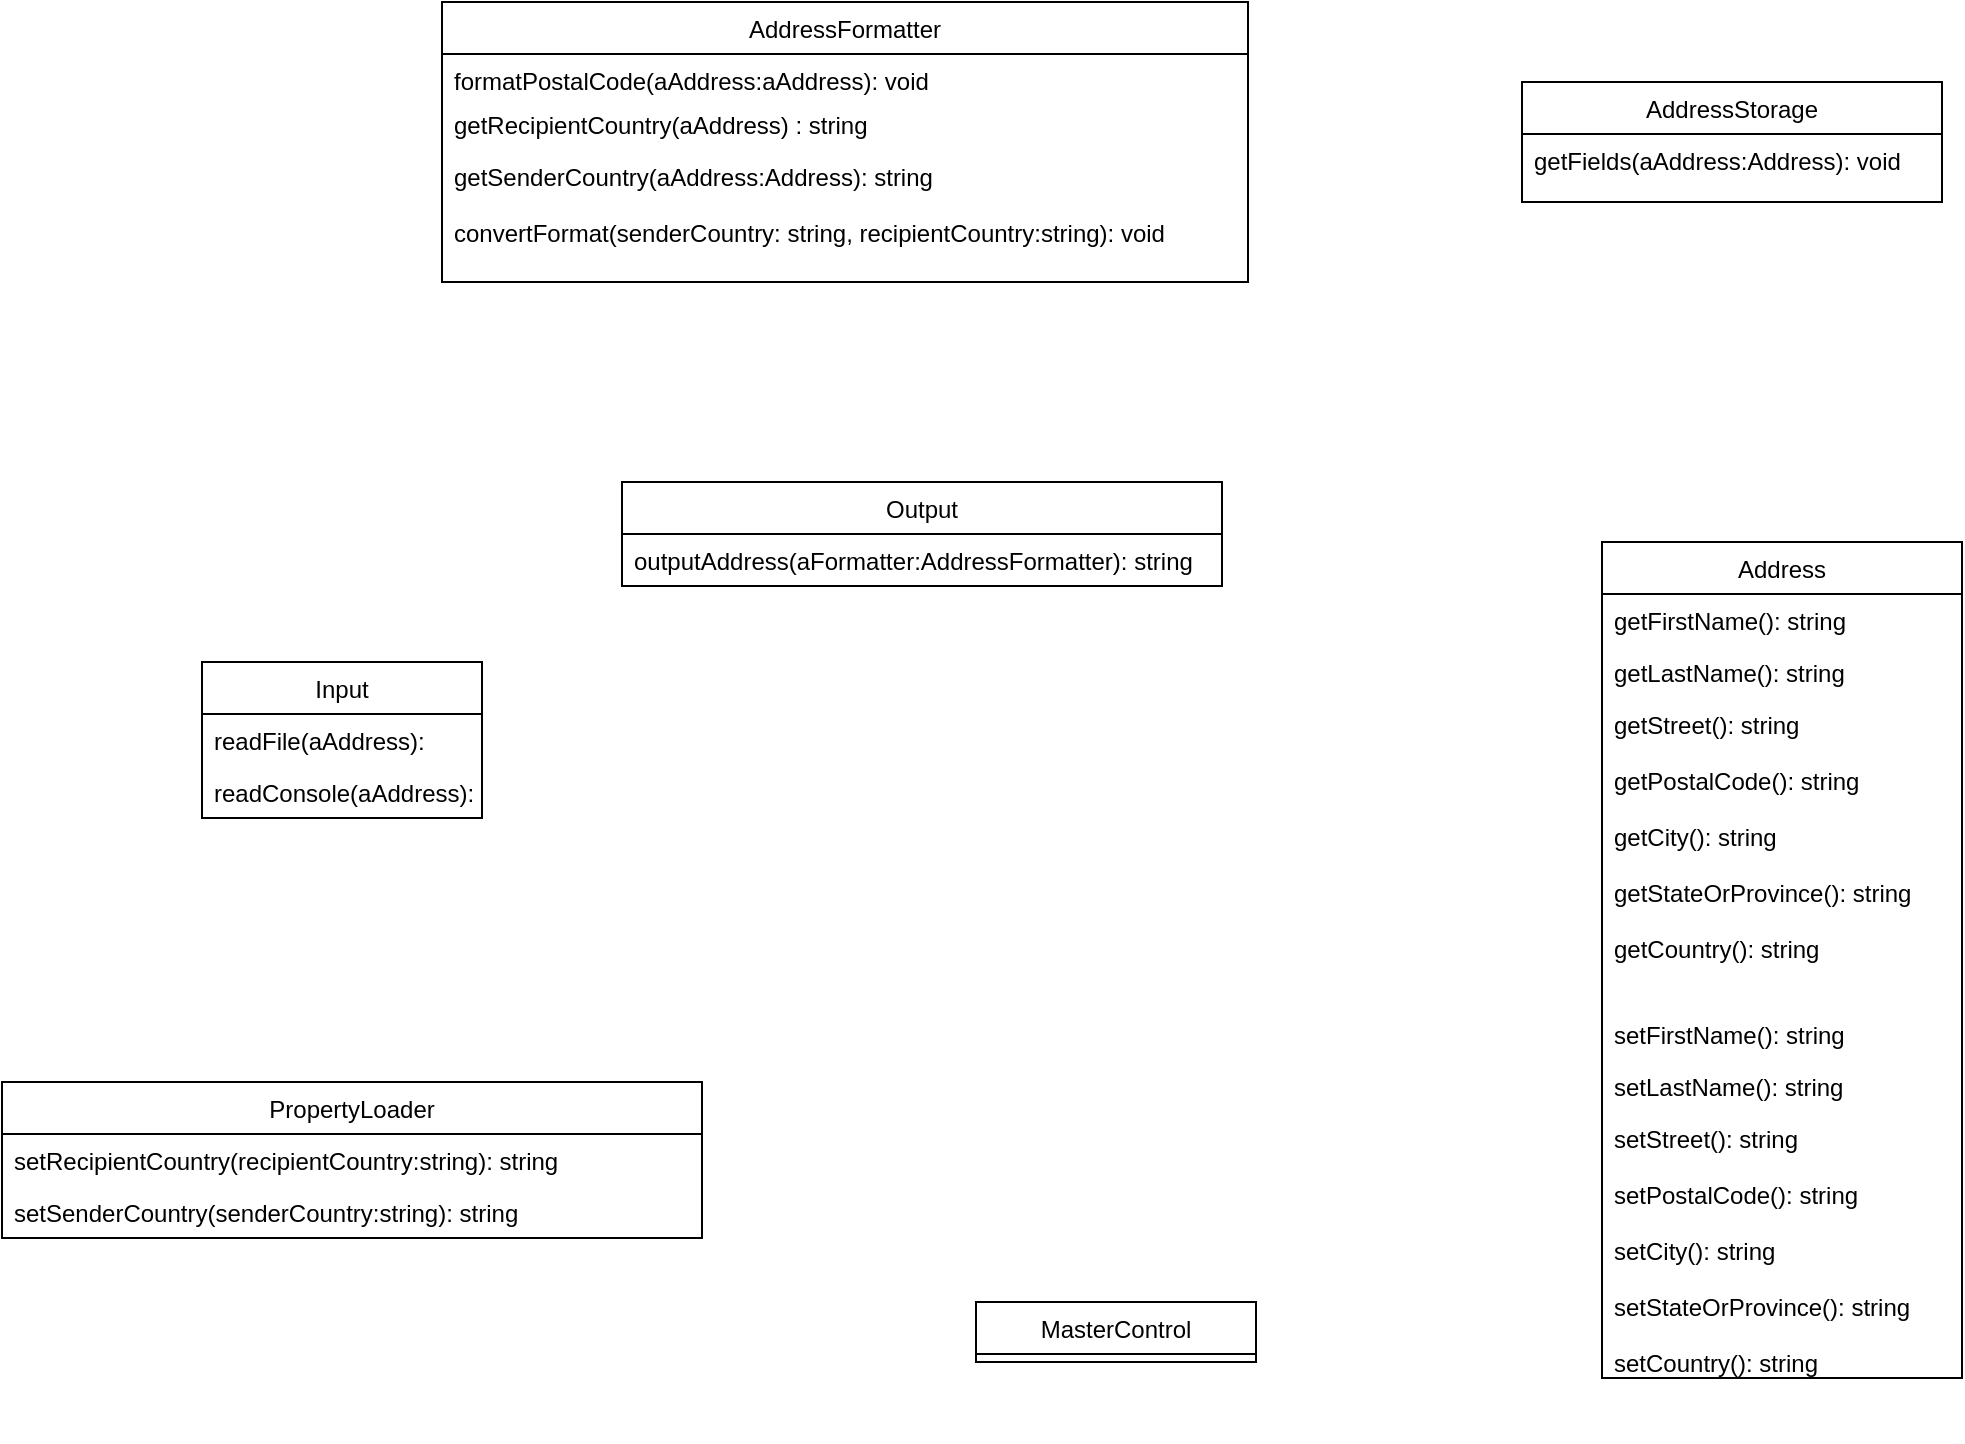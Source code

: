 <mxfile version="14.2.7" type="github">
  <diagram name="Page-1" id="929967ad-93f9-6ef4-fab6-5d389245f69c">
    <mxGraphModel dx="1186" dy="875" grid="1" gridSize="10" guides="1" tooltips="1" connect="1" arrows="1" fold="1" page="1" pageScale="1.5" pageWidth="1169" pageHeight="826" background="none" math="0" shadow="0">
      <root>
        <mxCell id="0" style=";html=1;" />
        <mxCell id="1" style=";html=1;" parent="0" />
        <mxCell id="BPb1q2xjMMaSEA_R7cb4-1" value="Input" style="swimlane;fontStyle=0;childLayout=stackLayout;horizontal=1;startSize=26;fillColor=none;horizontalStack=0;resizeParent=1;resizeParentMax=0;resizeLast=0;collapsible=1;marginBottom=0;" parent="1" vertex="1">
          <mxGeometry x="610" y="380" width="140" height="78" as="geometry" />
        </mxCell>
        <mxCell id="BPb1q2xjMMaSEA_R7cb4-2" value="readFile(aAddress):" style="text;strokeColor=none;fillColor=none;align=left;verticalAlign=top;spacingLeft=4;spacingRight=4;overflow=hidden;rotatable=0;points=[[0,0.5],[1,0.5]];portConstraint=eastwest;" parent="BPb1q2xjMMaSEA_R7cb4-1" vertex="1">
          <mxGeometry y="26" width="140" height="26" as="geometry" />
        </mxCell>
        <mxCell id="BPb1q2xjMMaSEA_R7cb4-3" value="readConsole(aAddress):" style="text;strokeColor=none;fillColor=none;align=left;verticalAlign=top;spacingLeft=4;spacingRight=4;overflow=hidden;rotatable=0;points=[[0,0.5],[1,0.5]];portConstraint=eastwest;" parent="BPb1q2xjMMaSEA_R7cb4-1" vertex="1">
          <mxGeometry y="52" width="140" height="26" as="geometry" />
        </mxCell>
        <mxCell id="BPb1q2xjMMaSEA_R7cb4-5" value="AddressFormatter" style="swimlane;fontStyle=0;childLayout=stackLayout;horizontal=1;startSize=26;fillColor=none;horizontalStack=0;resizeParent=1;resizeParentMax=0;resizeLast=0;collapsible=1;marginBottom=0;" parent="1" vertex="1">
          <mxGeometry x="730" y="50" width="403" height="140" as="geometry" />
        </mxCell>
        <mxCell id="BPb1q2xjMMaSEA_R7cb4-6" value="formatPostalCode(aAddress:aAddress): void" style="text;strokeColor=none;fillColor=none;align=left;verticalAlign=top;spacingLeft=4;spacingRight=4;overflow=hidden;rotatable=0;points=[[0,0.5],[1,0.5]];portConstraint=eastwest;" parent="BPb1q2xjMMaSEA_R7cb4-5" vertex="1">
          <mxGeometry y="26" width="403" height="22" as="geometry" />
        </mxCell>
        <mxCell id="BPb1q2xjMMaSEA_R7cb4-7" value="getRecipientCountry(aAddress) : string" style="text;strokeColor=none;fillColor=none;align=left;verticalAlign=top;spacingLeft=4;spacingRight=4;overflow=hidden;rotatable=0;points=[[0,0.5],[1,0.5]];portConstraint=eastwest;" parent="BPb1q2xjMMaSEA_R7cb4-5" vertex="1">
          <mxGeometry y="48" width="403" height="26" as="geometry" />
        </mxCell>
        <mxCell id="BPb1q2xjMMaSEA_R7cb4-8" value="getSenderCountry(aAddress:Address): string&#xa;&#xa;convertFormat(senderCountry: string, recipientCountry:string): void" style="text;strokeColor=none;fillColor=none;align=left;verticalAlign=top;spacingLeft=4;spacingRight=4;overflow=hidden;rotatable=0;points=[[0,0.5],[1,0.5]];portConstraint=eastwest;" parent="BPb1q2xjMMaSEA_R7cb4-5" vertex="1">
          <mxGeometry y="74" width="403" height="66" as="geometry" />
        </mxCell>
        <mxCell id="BPb1q2xjMMaSEA_R7cb4-9" value="Output" style="swimlane;fontStyle=0;childLayout=stackLayout;horizontal=1;startSize=26;fillColor=none;horizontalStack=0;resizeParent=1;resizeParentMax=0;resizeLast=0;collapsible=1;marginBottom=0;" parent="1" vertex="1">
          <mxGeometry x="820" y="290" width="300" height="52" as="geometry" />
        </mxCell>
        <mxCell id="BPb1q2xjMMaSEA_R7cb4-10" value="outputAddress(aFormatter:AddressFormatter): string" style="text;strokeColor=none;fillColor=none;align=left;verticalAlign=top;spacingLeft=4;spacingRight=4;overflow=hidden;rotatable=0;points=[[0,0.5],[1,0.5]];portConstraint=eastwest;" parent="BPb1q2xjMMaSEA_R7cb4-9" vertex="1">
          <mxGeometry y="26" width="300" height="26" as="geometry" />
        </mxCell>
        <mxCell id="BPb1q2xjMMaSEA_R7cb4-13" value="AddressStorage" style="swimlane;fontStyle=0;childLayout=stackLayout;horizontal=1;startSize=26;fillColor=none;horizontalStack=0;resizeParent=1;resizeParentMax=0;resizeLast=0;collapsible=1;marginBottom=0;" parent="1" vertex="1">
          <mxGeometry x="1270" y="90" width="210" height="60" as="geometry" />
        </mxCell>
        <mxCell id="BPb1q2xjMMaSEA_R7cb4-14" value="getFields(aAddress:Address): void" style="text;strokeColor=none;fillColor=none;align=left;verticalAlign=top;spacingLeft=4;spacingRight=4;overflow=hidden;rotatable=0;points=[[0,0.5],[1,0.5]];portConstraint=eastwest;" parent="BPb1q2xjMMaSEA_R7cb4-13" vertex="1">
          <mxGeometry y="26" width="210" height="34" as="geometry" />
        </mxCell>
        <mxCell id="AUXMmanpsPG20B2vkFv7-19" style="edgeStyle=orthogonalEdgeStyle;rounded=0;orthogonalLoop=1;jettySize=auto;html=1;exitX=1;exitY=0.5;exitDx=0;exitDy=0;" edge="1" parent="BPb1q2xjMMaSEA_R7cb4-13" source="BPb1q2xjMMaSEA_R7cb4-14" target="BPb1q2xjMMaSEA_R7cb4-14">
          <mxGeometry relative="1" as="geometry" />
        </mxCell>
        <mxCell id="BPb1q2xjMMaSEA_R7cb4-17" value="PropertyLoader" style="swimlane;fontStyle=0;childLayout=stackLayout;horizontal=1;startSize=26;fillColor=none;horizontalStack=0;resizeParent=1;resizeParentMax=0;resizeLast=0;collapsible=1;marginBottom=0;" parent="1" vertex="1">
          <mxGeometry x="510" y="590" width="350" height="78" as="geometry" />
        </mxCell>
        <mxCell id="BPb1q2xjMMaSEA_R7cb4-18" value="setRecipientCountry(recipientCountry:string): string" style="text;strokeColor=none;fillColor=none;align=left;verticalAlign=top;spacingLeft=4;spacingRight=4;overflow=hidden;rotatable=0;points=[[0,0.5],[1,0.5]];portConstraint=eastwest;" parent="BPb1q2xjMMaSEA_R7cb4-17" vertex="1">
          <mxGeometry y="26" width="350" height="26" as="geometry" />
        </mxCell>
        <mxCell id="BPb1q2xjMMaSEA_R7cb4-20" value="setSenderCountry(senderCountry:string): string" style="text;strokeColor=none;fillColor=none;align=left;verticalAlign=top;spacingLeft=4;spacingRight=4;overflow=hidden;rotatable=0;points=[[0,0.5],[1,0.5]];portConstraint=eastwest;" parent="BPb1q2xjMMaSEA_R7cb4-17" vertex="1">
          <mxGeometry y="52" width="350" height="26" as="geometry" />
        </mxCell>
        <mxCell id="AUXMmanpsPG20B2vkFv7-12" value="" style="group" vertex="1" connectable="0" parent="1">
          <mxGeometry x="1310" y="320" width="180" height="447" as="geometry" />
        </mxCell>
        <mxCell id="AUXMmanpsPG20B2vkFv7-6" value="setFirstName(): string" style="text;strokeColor=none;fillColor=none;align=left;verticalAlign=top;spacingLeft=4;spacingRight=4;overflow=hidden;rotatable=0;points=[[0,0.5],[1,0.5]];portConstraint=eastwest;" vertex="1" parent="AUXMmanpsPG20B2vkFv7-12">
          <mxGeometry y="233" width="180" height="26" as="geometry" />
        </mxCell>
        <mxCell id="AUXMmanpsPG20B2vkFv7-8" value="setStreet(): string&#xa;&#xa;setPostalCode(): string&#xa;&#xa;setCity(): string&#xa;&#xa;setStateOrProvince(): string&#xa;&#xa;setCountry(): string&#xa;" style="text;strokeColor=none;fillColor=none;align=left;verticalAlign=top;spacingLeft=4;spacingRight=4;overflow=hidden;rotatable=0;points=[[0,0.5],[1,0.5]];portConstraint=eastwest;" vertex="1" parent="AUXMmanpsPG20B2vkFv7-12">
          <mxGeometry y="285" width="180" height="162" as="geometry" />
        </mxCell>
        <mxCell id="AUXMmanpsPG20B2vkFv7-11" value="" style="group" vertex="1" connectable="0" parent="AUXMmanpsPG20B2vkFv7-12">
          <mxGeometry width="180" height="418" as="geometry" />
        </mxCell>
        <mxCell id="AUXMmanpsPG20B2vkFv7-2" value="Address" style="swimlane;fontStyle=0;childLayout=stackLayout;horizontal=1;startSize=26;fillColor=none;horizontalStack=0;resizeParent=1;resizeParentMax=0;resizeLast=0;collapsible=1;marginBottom=0;" vertex="1" parent="AUXMmanpsPG20B2vkFv7-11">
          <mxGeometry width="180" height="418" as="geometry" />
        </mxCell>
        <mxCell id="AUXMmanpsPG20B2vkFv7-3" value="getFirstName(): string" style="text;strokeColor=none;fillColor=none;align=left;verticalAlign=top;spacingLeft=4;spacingRight=4;overflow=hidden;rotatable=0;points=[[0,0.5],[1,0.5]];portConstraint=eastwest;" vertex="1" parent="AUXMmanpsPG20B2vkFv7-2">
          <mxGeometry y="26" width="180" height="26" as="geometry" />
        </mxCell>
        <mxCell id="AUXMmanpsPG20B2vkFv7-4" value="getLastName(): string" style="text;strokeColor=none;fillColor=none;align=left;verticalAlign=top;spacingLeft=4;spacingRight=4;overflow=hidden;rotatable=0;points=[[0,0.5],[1,0.5]];portConstraint=eastwest;" vertex="1" parent="AUXMmanpsPG20B2vkFv7-2">
          <mxGeometry y="52" width="180" height="26" as="geometry" />
        </mxCell>
        <mxCell id="AUXMmanpsPG20B2vkFv7-5" value="getStreet(): string&#xa;&#xa;getPostalCode(): string&#xa;&#xa;getCity(): string&#xa;&#xa;getStateOrProvince(): string&#xa;&#xa;getCountry(): string" style="text;strokeColor=none;fillColor=none;align=left;verticalAlign=top;spacingLeft=4;spacingRight=4;overflow=hidden;rotatable=0;points=[[0,0.5],[1,0.5]];portConstraint=eastwest;" vertex="1" parent="AUXMmanpsPG20B2vkFv7-2">
          <mxGeometry y="78" width="180" height="340" as="geometry" />
        </mxCell>
        <mxCell id="AUXMmanpsPG20B2vkFv7-7" value="setLastName(): string" style="text;strokeColor=none;fillColor=none;align=left;verticalAlign=top;spacingLeft=4;spacingRight=4;overflow=hidden;rotatable=0;points=[[0,0.5],[1,0.5]];portConstraint=eastwest;" vertex="1" parent="AUXMmanpsPG20B2vkFv7-11">
          <mxGeometry y="259" width="180" height="26" as="geometry" />
        </mxCell>
        <mxCell id="AUXMmanpsPG20B2vkFv7-15" value="MasterControl" style="swimlane;fontStyle=0;childLayout=stackLayout;horizontal=1;startSize=26;fillColor=none;horizontalStack=0;resizeParent=1;resizeParentMax=0;resizeLast=0;collapsible=1;marginBottom=0;" vertex="1" parent="1">
          <mxGeometry x="997" y="700" width="140" height="30" as="geometry" />
        </mxCell>
      </root>
    </mxGraphModel>
  </diagram>
</mxfile>
